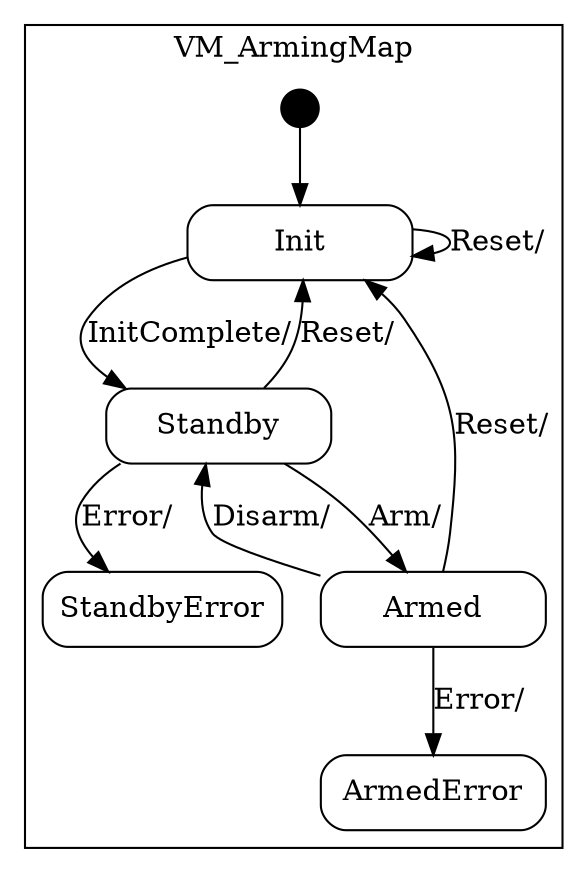 digraph VM_Arming {

    node
        [shape=Mrecord width=1.5];

    subgraph cluster_VM_ArmingMap {

        label="VM_ArmingMap";

        //
        // States (Nodes)
        //

        "VM_ArmingMap::Init"
            [label="{Init}"];

        "VM_ArmingMap::Standby"
            [label="{Standby}"];

        "VM_ArmingMap::Armed"
            [label="{Armed}"];

        "VM_ArmingMap::StandbyError"
            [label="{StandbyError}"];

        "VM_ArmingMap::ArmedError"
            [label="{ArmedError}"];

        "%start"
            [label="" shape=circle style=filled fillcolor=black width=0.25];

    }

    //
    // Transitions (Edges)
    //

    "VM_ArmingMap::Init" -> "VM_ArmingMap::Standby"
        [label="InitComplete/\l"];

    "VM_ArmingMap::Init" -> "VM_ArmingMap::Init"
        [label="Reset/\l"];

    "VM_ArmingMap::Standby" -> "VM_ArmingMap::Armed"
        [label="Arm/\l"];

    "VM_ArmingMap::Standby" -> "VM_ArmingMap::StandbyError"
        [label="Error/\l"];

    "VM_ArmingMap::Standby" -> "VM_ArmingMap::Init"
        [label="Reset/\l"];

    "VM_ArmingMap::Armed" -> "VM_ArmingMap::Standby"
        [label="Disarm/\l"];

    "VM_ArmingMap::Armed" -> "VM_ArmingMap::ArmedError"
        [label="Error/\l"];

    "VM_ArmingMap::Armed" -> "VM_ArmingMap::Init"
        [label="Reset/\l"];

    "%start" -> "VM_ArmingMap::Init"

}
